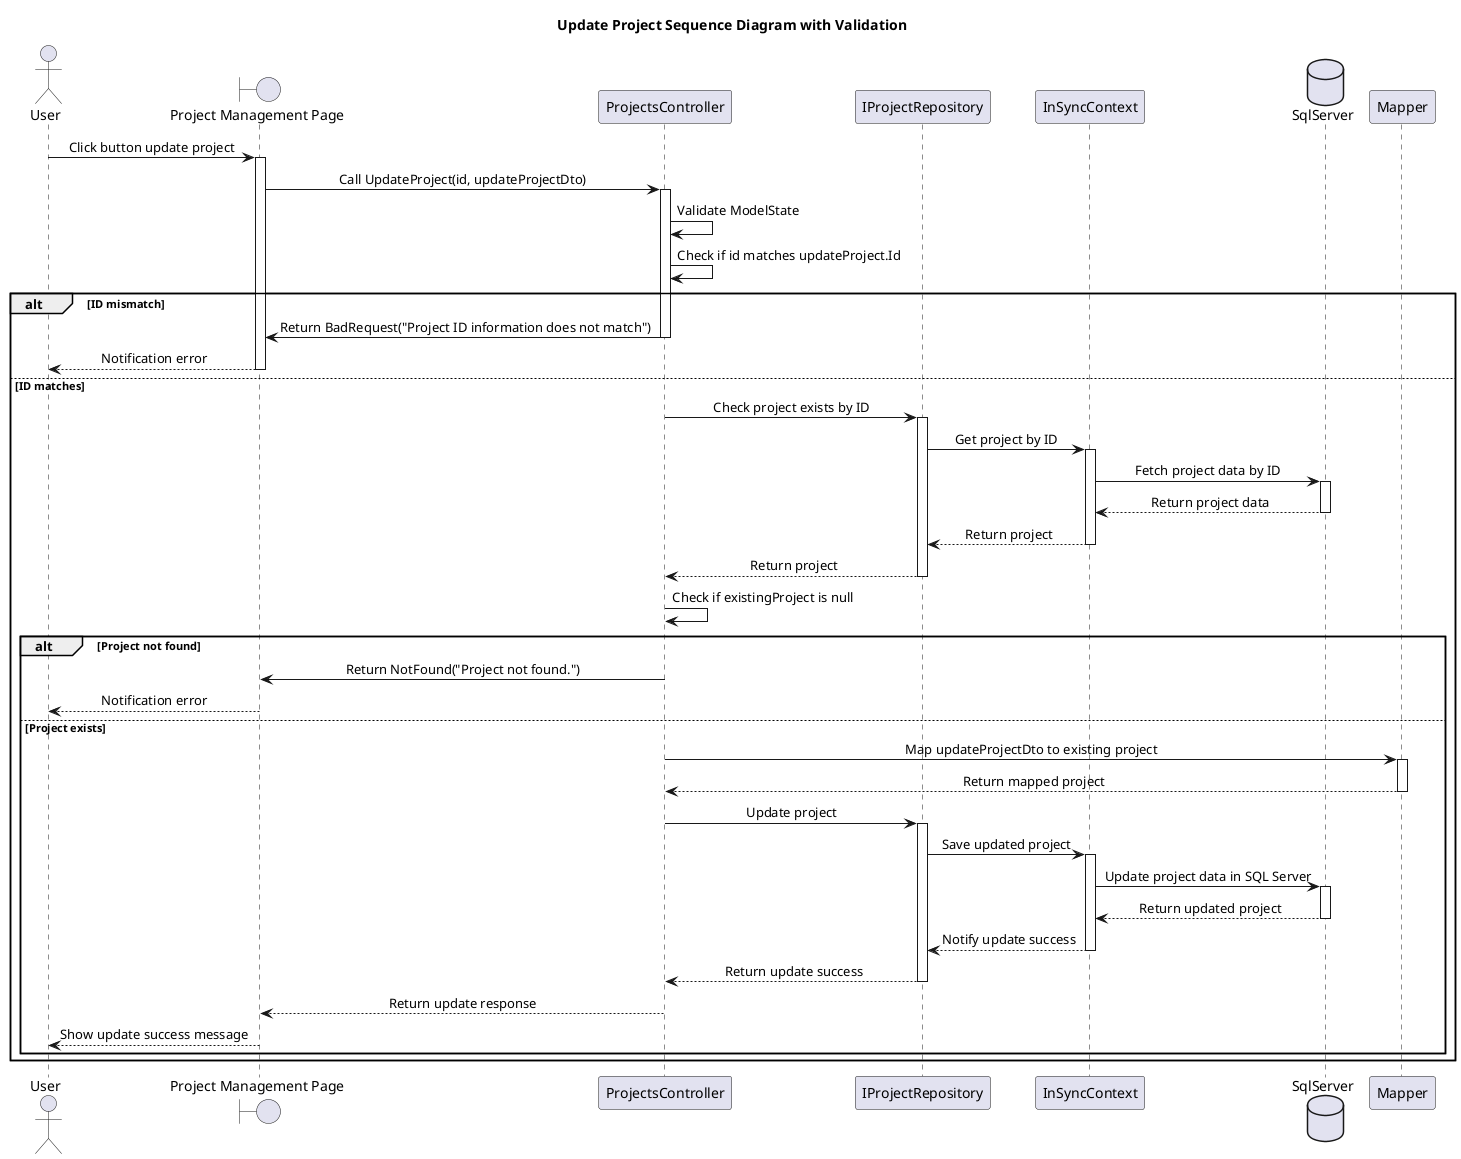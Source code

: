 @startuml
skinparam classAttributeIconSize 0
skinparam SequenceMessageAlignment center
Title Update Project Sequence Diagram with Validation

actor "User" as U
boundary "Project Management Page" as Hp
participant "ProjectsController" as ProController
participant "IProjectRepository" as IProRepo
participant "InSyncContext" as ISContext
database "SqlServer" as Db
participant "Mapper" as Mapper

U -> Hp : Click button update project
activate Hp

Hp -> ProController : Call UpdateProject(id, updateProjectDto)
activate ProController
ProController -> ProController : Validate ModelState
ProController -> ProController : Check if id matches updateProject.Id
alt ID mismatch
    ProController -> Hp : Return BadRequest("Project ID information does not match")
    deactivate ProController
    Hp --> U : Notification error
    deactivate Hp
    
else ID matches
    ProController -> IProRepo : Check project exists by ID
    activate IProRepo
    IProRepo -> ISContext : Get project by ID
    activate ISContext
    ISContext -> Db : Fetch project data by ID
    activate Db
    Db --> ISContext : Return project data
    deactivate Db
    ISContext --> IProRepo : Return project
    deactivate ISContext
    IProRepo --> ProController : Return project
    deactivate IProRepo

    ProController -> ProController : Check if existingProject is null
    alt Project not found
        ProController -> Hp : Return NotFound("Project not found.")
        deactivate ProController
        Hp --> U : Notification error
        deactivate Hp
       
    else Project exists
        ProController -> Mapper : Map updateProjectDto to existing project
        activate Mapper
        Mapper --> ProController : Return mapped project
        deactivate Mapper

        ProController -> IProRepo : Update project
        activate IProRepo
        IProRepo -> ISContext : Save updated project
        activate ISContext
        ISContext -> Db : Update project data in SQL Server
        activate Db
        Db --> ISContext : Return updated project
        deactivate Db
        ISContext --> IProRepo : Notify update success
        deactivate ISContext
        IProRepo --> ProController : Return update success
        deactivate IProRepo

        ProController --> Hp : Return update response
        deactivate ProController
        Hp --> U : Show update success message
        deactivate Hp
    end
end

@enduml
